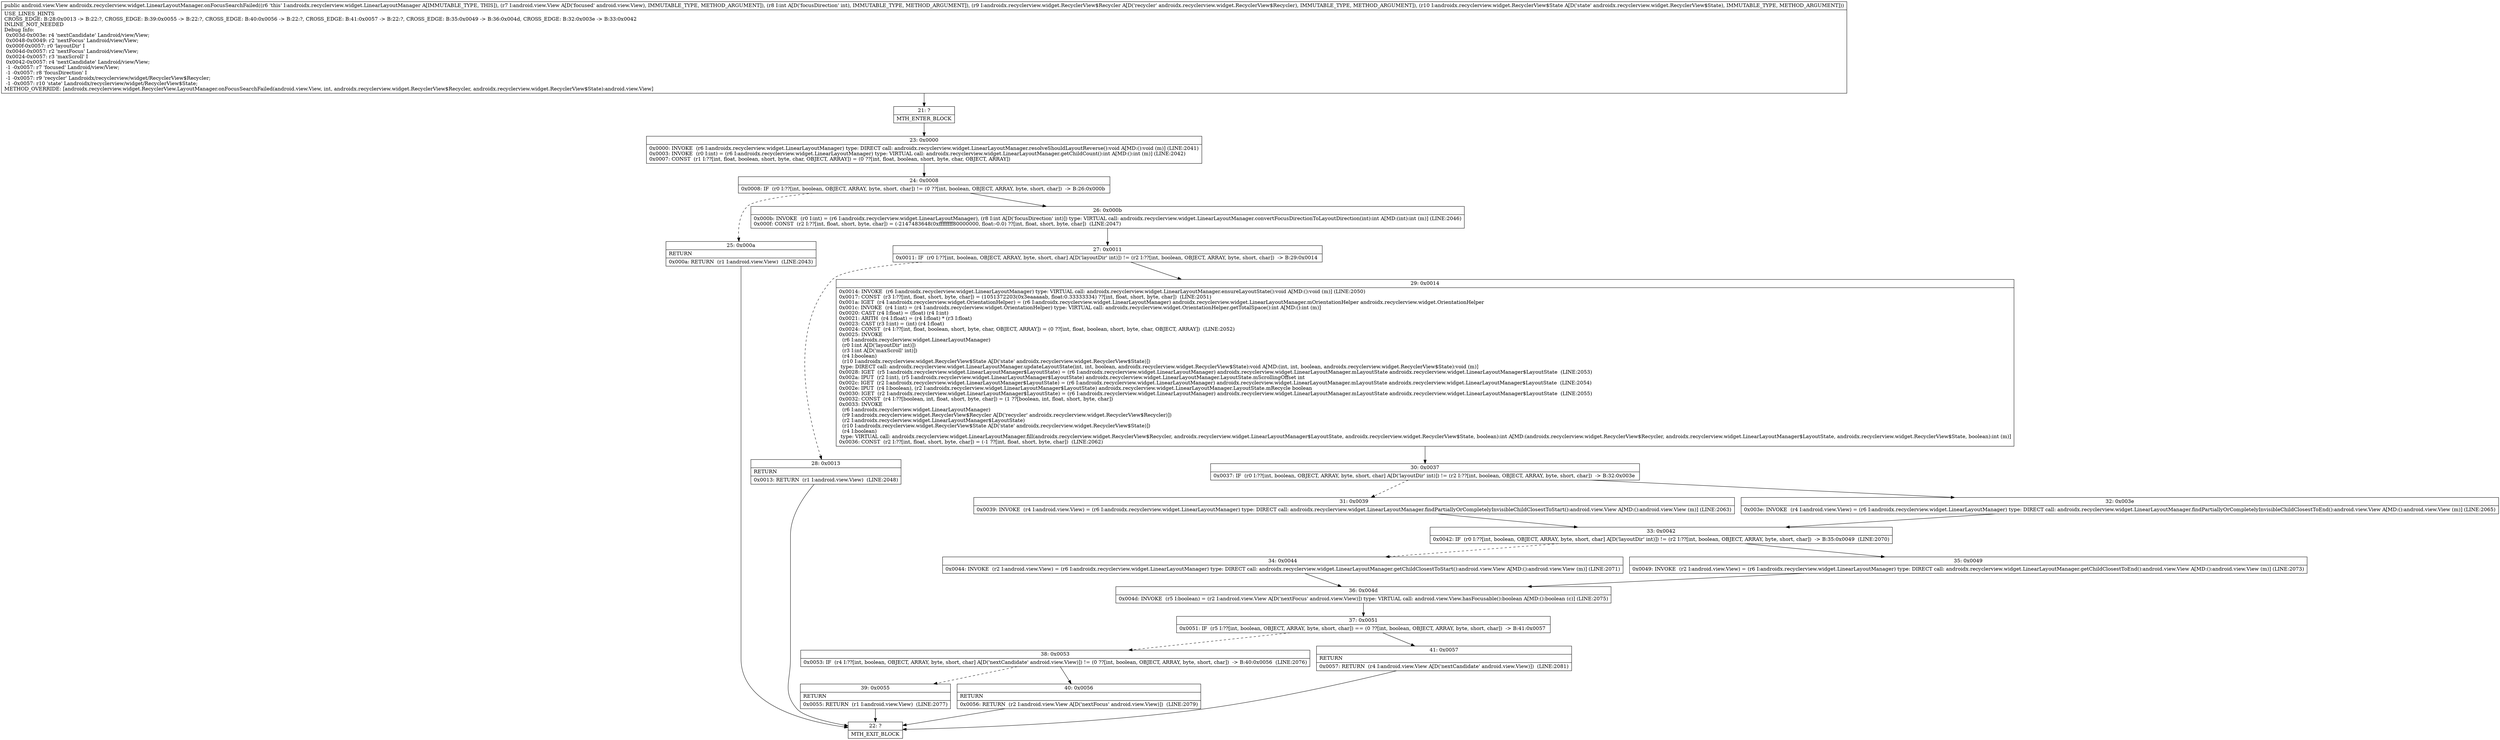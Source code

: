 digraph "CFG forandroidx.recyclerview.widget.LinearLayoutManager.onFocusSearchFailed(Landroid\/view\/View;ILandroidx\/recyclerview\/widget\/RecyclerView$Recycler;Landroidx\/recyclerview\/widget\/RecyclerView$State;)Landroid\/view\/View;" {
Node_21 [shape=record,label="{21\:\ ?|MTH_ENTER_BLOCK\l}"];
Node_23 [shape=record,label="{23\:\ 0x0000|0x0000: INVOKE  (r6 I:androidx.recyclerview.widget.LinearLayoutManager) type: DIRECT call: androidx.recyclerview.widget.LinearLayoutManager.resolveShouldLayoutReverse():void A[MD:():void (m)] (LINE:2041)\l0x0003: INVOKE  (r0 I:int) = (r6 I:androidx.recyclerview.widget.LinearLayoutManager) type: VIRTUAL call: androidx.recyclerview.widget.LinearLayoutManager.getChildCount():int A[MD:():int (m)] (LINE:2042)\l0x0007: CONST  (r1 I:??[int, float, boolean, short, byte, char, OBJECT, ARRAY]) = (0 ??[int, float, boolean, short, byte, char, OBJECT, ARRAY]) \l}"];
Node_24 [shape=record,label="{24\:\ 0x0008|0x0008: IF  (r0 I:??[int, boolean, OBJECT, ARRAY, byte, short, char]) != (0 ??[int, boolean, OBJECT, ARRAY, byte, short, char])  \-\> B:26:0x000b \l}"];
Node_25 [shape=record,label="{25\:\ 0x000a|RETURN\l|0x000a: RETURN  (r1 I:android.view.View)  (LINE:2043)\l}"];
Node_22 [shape=record,label="{22\:\ ?|MTH_EXIT_BLOCK\l}"];
Node_26 [shape=record,label="{26\:\ 0x000b|0x000b: INVOKE  (r0 I:int) = (r6 I:androidx.recyclerview.widget.LinearLayoutManager), (r8 I:int A[D('focusDirection' int)]) type: VIRTUAL call: androidx.recyclerview.widget.LinearLayoutManager.convertFocusDirectionToLayoutDirection(int):int A[MD:(int):int (m)] (LINE:2046)\l0x000f: CONST  (r2 I:??[int, float, short, byte, char]) = (\-2147483648(0xffffffff80000000, float:\-0.0) ??[int, float, short, byte, char])  (LINE:2047)\l}"];
Node_27 [shape=record,label="{27\:\ 0x0011|0x0011: IF  (r0 I:??[int, boolean, OBJECT, ARRAY, byte, short, char] A[D('layoutDir' int)]) != (r2 I:??[int, boolean, OBJECT, ARRAY, byte, short, char])  \-\> B:29:0x0014 \l}"];
Node_28 [shape=record,label="{28\:\ 0x0013|RETURN\l|0x0013: RETURN  (r1 I:android.view.View)  (LINE:2048)\l}"];
Node_29 [shape=record,label="{29\:\ 0x0014|0x0014: INVOKE  (r6 I:androidx.recyclerview.widget.LinearLayoutManager) type: VIRTUAL call: androidx.recyclerview.widget.LinearLayoutManager.ensureLayoutState():void A[MD:():void (m)] (LINE:2050)\l0x0017: CONST  (r3 I:??[int, float, short, byte, char]) = (1051372203(0x3eaaaaab, float:0.33333334) ??[int, float, short, byte, char])  (LINE:2051)\l0x001a: IGET  (r4 I:androidx.recyclerview.widget.OrientationHelper) = (r6 I:androidx.recyclerview.widget.LinearLayoutManager) androidx.recyclerview.widget.LinearLayoutManager.mOrientationHelper androidx.recyclerview.widget.OrientationHelper \l0x001c: INVOKE  (r4 I:int) = (r4 I:androidx.recyclerview.widget.OrientationHelper) type: VIRTUAL call: androidx.recyclerview.widget.OrientationHelper.getTotalSpace():int A[MD:():int (m)]\l0x0020: CAST (r4 I:float) = (float) (r4 I:int) \l0x0021: ARITH  (r4 I:float) = (r4 I:float) * (r3 I:float) \l0x0023: CAST (r3 I:int) = (int) (r4 I:float) \l0x0024: CONST  (r4 I:??[int, float, boolean, short, byte, char, OBJECT, ARRAY]) = (0 ??[int, float, boolean, short, byte, char, OBJECT, ARRAY])  (LINE:2052)\l0x0025: INVOKE  \l  (r6 I:androidx.recyclerview.widget.LinearLayoutManager)\l  (r0 I:int A[D('layoutDir' int)])\l  (r3 I:int A[D('maxScroll' int)])\l  (r4 I:boolean)\l  (r10 I:androidx.recyclerview.widget.RecyclerView$State A[D('state' androidx.recyclerview.widget.RecyclerView$State)])\l type: DIRECT call: androidx.recyclerview.widget.LinearLayoutManager.updateLayoutState(int, int, boolean, androidx.recyclerview.widget.RecyclerView$State):void A[MD:(int, int, boolean, androidx.recyclerview.widget.RecyclerView$State):void (m)]\l0x0028: IGET  (r5 I:androidx.recyclerview.widget.LinearLayoutManager$LayoutState) = (r6 I:androidx.recyclerview.widget.LinearLayoutManager) androidx.recyclerview.widget.LinearLayoutManager.mLayoutState androidx.recyclerview.widget.LinearLayoutManager$LayoutState  (LINE:2053)\l0x002a: IPUT  (r2 I:int), (r5 I:androidx.recyclerview.widget.LinearLayoutManager$LayoutState) androidx.recyclerview.widget.LinearLayoutManager.LayoutState.mScrollingOffset int \l0x002c: IGET  (r2 I:androidx.recyclerview.widget.LinearLayoutManager$LayoutState) = (r6 I:androidx.recyclerview.widget.LinearLayoutManager) androidx.recyclerview.widget.LinearLayoutManager.mLayoutState androidx.recyclerview.widget.LinearLayoutManager$LayoutState  (LINE:2054)\l0x002e: IPUT  (r4 I:boolean), (r2 I:androidx.recyclerview.widget.LinearLayoutManager$LayoutState) androidx.recyclerview.widget.LinearLayoutManager.LayoutState.mRecycle boolean \l0x0030: IGET  (r2 I:androidx.recyclerview.widget.LinearLayoutManager$LayoutState) = (r6 I:androidx.recyclerview.widget.LinearLayoutManager) androidx.recyclerview.widget.LinearLayoutManager.mLayoutState androidx.recyclerview.widget.LinearLayoutManager$LayoutState  (LINE:2055)\l0x0032: CONST  (r4 I:??[boolean, int, float, short, byte, char]) = (1 ??[boolean, int, float, short, byte, char]) \l0x0033: INVOKE  \l  (r6 I:androidx.recyclerview.widget.LinearLayoutManager)\l  (r9 I:androidx.recyclerview.widget.RecyclerView$Recycler A[D('recycler' androidx.recyclerview.widget.RecyclerView$Recycler)])\l  (r2 I:androidx.recyclerview.widget.LinearLayoutManager$LayoutState)\l  (r10 I:androidx.recyclerview.widget.RecyclerView$State A[D('state' androidx.recyclerview.widget.RecyclerView$State)])\l  (r4 I:boolean)\l type: VIRTUAL call: androidx.recyclerview.widget.LinearLayoutManager.fill(androidx.recyclerview.widget.RecyclerView$Recycler, androidx.recyclerview.widget.LinearLayoutManager$LayoutState, androidx.recyclerview.widget.RecyclerView$State, boolean):int A[MD:(androidx.recyclerview.widget.RecyclerView$Recycler, androidx.recyclerview.widget.LinearLayoutManager$LayoutState, androidx.recyclerview.widget.RecyclerView$State, boolean):int (m)]\l0x0036: CONST  (r2 I:??[int, float, short, byte, char]) = (\-1 ??[int, float, short, byte, char])  (LINE:2062)\l}"];
Node_30 [shape=record,label="{30\:\ 0x0037|0x0037: IF  (r0 I:??[int, boolean, OBJECT, ARRAY, byte, short, char] A[D('layoutDir' int)]) != (r2 I:??[int, boolean, OBJECT, ARRAY, byte, short, char])  \-\> B:32:0x003e \l}"];
Node_31 [shape=record,label="{31\:\ 0x0039|0x0039: INVOKE  (r4 I:android.view.View) = (r6 I:androidx.recyclerview.widget.LinearLayoutManager) type: DIRECT call: androidx.recyclerview.widget.LinearLayoutManager.findPartiallyOrCompletelyInvisibleChildClosestToStart():android.view.View A[MD:():android.view.View (m)] (LINE:2063)\l}"];
Node_33 [shape=record,label="{33\:\ 0x0042|0x0042: IF  (r0 I:??[int, boolean, OBJECT, ARRAY, byte, short, char] A[D('layoutDir' int)]) != (r2 I:??[int, boolean, OBJECT, ARRAY, byte, short, char])  \-\> B:35:0x0049  (LINE:2070)\l}"];
Node_34 [shape=record,label="{34\:\ 0x0044|0x0044: INVOKE  (r2 I:android.view.View) = (r6 I:androidx.recyclerview.widget.LinearLayoutManager) type: DIRECT call: androidx.recyclerview.widget.LinearLayoutManager.getChildClosestToStart():android.view.View A[MD:():android.view.View (m)] (LINE:2071)\l}"];
Node_36 [shape=record,label="{36\:\ 0x004d|0x004d: INVOKE  (r5 I:boolean) = (r2 I:android.view.View A[D('nextFocus' android.view.View)]) type: VIRTUAL call: android.view.View.hasFocusable():boolean A[MD:():boolean (c)] (LINE:2075)\l}"];
Node_37 [shape=record,label="{37\:\ 0x0051|0x0051: IF  (r5 I:??[int, boolean, OBJECT, ARRAY, byte, short, char]) == (0 ??[int, boolean, OBJECT, ARRAY, byte, short, char])  \-\> B:41:0x0057 \l}"];
Node_38 [shape=record,label="{38\:\ 0x0053|0x0053: IF  (r4 I:??[int, boolean, OBJECT, ARRAY, byte, short, char] A[D('nextCandidate' android.view.View)]) != (0 ??[int, boolean, OBJECT, ARRAY, byte, short, char])  \-\> B:40:0x0056  (LINE:2076)\l}"];
Node_39 [shape=record,label="{39\:\ 0x0055|RETURN\l|0x0055: RETURN  (r1 I:android.view.View)  (LINE:2077)\l}"];
Node_40 [shape=record,label="{40\:\ 0x0056|RETURN\l|0x0056: RETURN  (r2 I:android.view.View A[D('nextFocus' android.view.View)])  (LINE:2079)\l}"];
Node_41 [shape=record,label="{41\:\ 0x0057|RETURN\l|0x0057: RETURN  (r4 I:android.view.View A[D('nextCandidate' android.view.View)])  (LINE:2081)\l}"];
Node_35 [shape=record,label="{35\:\ 0x0049|0x0049: INVOKE  (r2 I:android.view.View) = (r6 I:androidx.recyclerview.widget.LinearLayoutManager) type: DIRECT call: androidx.recyclerview.widget.LinearLayoutManager.getChildClosestToEnd():android.view.View A[MD:():android.view.View (m)] (LINE:2073)\l}"];
Node_32 [shape=record,label="{32\:\ 0x003e|0x003e: INVOKE  (r4 I:android.view.View) = (r6 I:androidx.recyclerview.widget.LinearLayoutManager) type: DIRECT call: androidx.recyclerview.widget.LinearLayoutManager.findPartiallyOrCompletelyInvisibleChildClosestToEnd():android.view.View A[MD:():android.view.View (m)] (LINE:2065)\l}"];
MethodNode[shape=record,label="{public android.view.View androidx.recyclerview.widget.LinearLayoutManager.onFocusSearchFailed((r6 'this' I:androidx.recyclerview.widget.LinearLayoutManager A[IMMUTABLE_TYPE, THIS]), (r7 I:android.view.View A[D('focused' android.view.View), IMMUTABLE_TYPE, METHOD_ARGUMENT]), (r8 I:int A[D('focusDirection' int), IMMUTABLE_TYPE, METHOD_ARGUMENT]), (r9 I:androidx.recyclerview.widget.RecyclerView$Recycler A[D('recycler' androidx.recyclerview.widget.RecyclerView$Recycler), IMMUTABLE_TYPE, METHOD_ARGUMENT]), (r10 I:androidx.recyclerview.widget.RecyclerView$State A[D('state' androidx.recyclerview.widget.RecyclerView$State), IMMUTABLE_TYPE, METHOD_ARGUMENT]))  | USE_LINES_HINTS\lCROSS_EDGE: B:28:0x0013 \-\> B:22:?, CROSS_EDGE: B:39:0x0055 \-\> B:22:?, CROSS_EDGE: B:40:0x0056 \-\> B:22:?, CROSS_EDGE: B:41:0x0057 \-\> B:22:?, CROSS_EDGE: B:35:0x0049 \-\> B:36:0x004d, CROSS_EDGE: B:32:0x003e \-\> B:33:0x0042\lINLINE_NOT_NEEDED\lDebug Info:\l  0x003d\-0x003e: r4 'nextCandidate' Landroid\/view\/View;\l  0x0048\-0x0049: r2 'nextFocus' Landroid\/view\/View;\l  0x000f\-0x0057: r0 'layoutDir' I\l  0x004d\-0x0057: r2 'nextFocus' Landroid\/view\/View;\l  0x0024\-0x0057: r3 'maxScroll' I\l  0x0042\-0x0057: r4 'nextCandidate' Landroid\/view\/View;\l  \-1 \-0x0057: r7 'focused' Landroid\/view\/View;\l  \-1 \-0x0057: r8 'focusDirection' I\l  \-1 \-0x0057: r9 'recycler' Landroidx\/recyclerview\/widget\/RecyclerView$Recycler;\l  \-1 \-0x0057: r10 'state' Landroidx\/recyclerview\/widget\/RecyclerView$State;\lMETHOD_OVERRIDE: [androidx.recyclerview.widget.RecyclerView.LayoutManager.onFocusSearchFailed(android.view.View, int, androidx.recyclerview.widget.RecyclerView$Recycler, androidx.recyclerview.widget.RecyclerView$State):android.view.View]\l}"];
MethodNode -> Node_21;Node_21 -> Node_23;
Node_23 -> Node_24;
Node_24 -> Node_25[style=dashed];
Node_24 -> Node_26;
Node_25 -> Node_22;
Node_26 -> Node_27;
Node_27 -> Node_28[style=dashed];
Node_27 -> Node_29;
Node_28 -> Node_22;
Node_29 -> Node_30;
Node_30 -> Node_31[style=dashed];
Node_30 -> Node_32;
Node_31 -> Node_33;
Node_33 -> Node_34[style=dashed];
Node_33 -> Node_35;
Node_34 -> Node_36;
Node_36 -> Node_37;
Node_37 -> Node_38[style=dashed];
Node_37 -> Node_41;
Node_38 -> Node_39[style=dashed];
Node_38 -> Node_40;
Node_39 -> Node_22;
Node_40 -> Node_22;
Node_41 -> Node_22;
Node_35 -> Node_36;
Node_32 -> Node_33;
}


